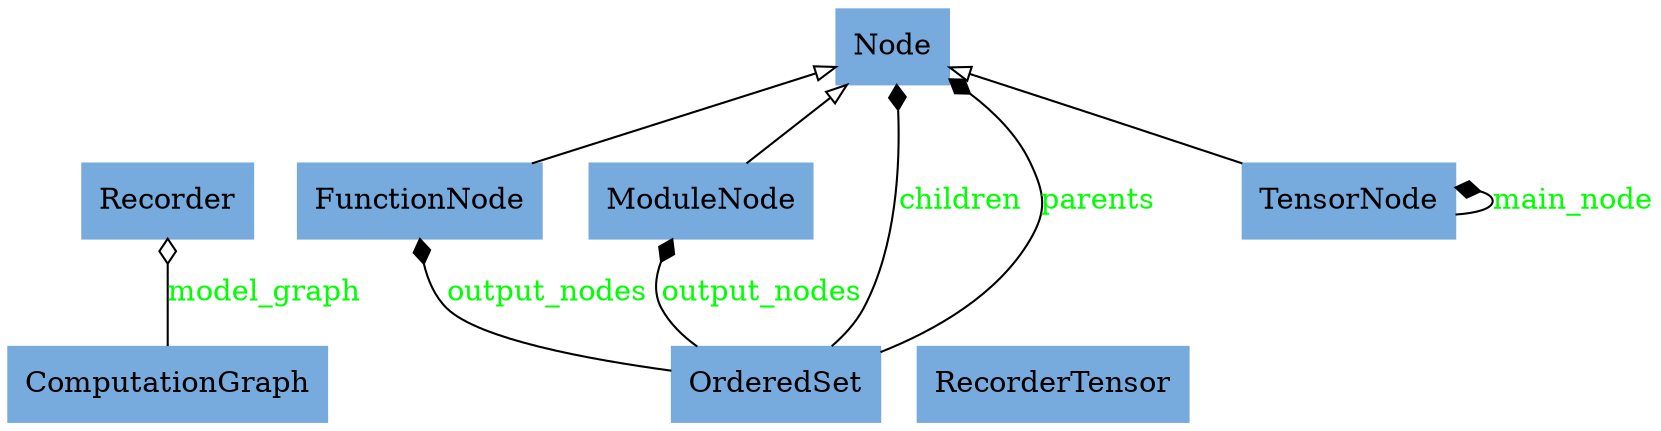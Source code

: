 digraph "classes_metinor_visualization" {
rankdir=BT
charset="utf-8"
"metinor.metinor.visualization.architecture.computation_graph.ComputationGraph" [color="#77AADD", fontcolor="black", label=<ComputationGraph>, shape="record", style="filled"];
"metinor.metinor.visualization.architecture.computation_node.compute_node.FunctionNode" [color="#77AADD", fontcolor="black", label=<FunctionNode>, shape="record", style="filled"];
"metinor.metinor.visualization.architecture.computation_node.compute_node.ModuleNode" [color="#77AADD", fontcolor="black", label=<ModuleNode>, shape="record", style="filled"];
"metinor.metinor.visualization.architecture.computation_node.base_node.Node" [color="#77AADD", fontcolor="black", label=<Node>, shape="record", style="filled"];
"metinor.metinor.visualization.architecture.utils.OrderedSet" [color="#77AADD", fontcolor="black", label=<OrderedSet>, shape="record", style="filled"];
"metinor.metinor.visualization.architecture.recorder_tensor.Recorder" [color="#77AADD", fontcolor="black", label=<Recorder>, shape="record", style="filled"];
"metinor.metinor.visualization.architecture.recorder_tensor.RecorderTensor" [color="#77AADD", fontcolor="black", label=<RecorderTensor>, shape="record", style="filled"];
"metinor.metinor.visualization.architecture.computation_node.compute_node.TensorNode" [color="#77AADD", fontcolor="black", label=<TensorNode>, shape="record", style="filled"];
"metinor.metinor.visualization.architecture.computation_node.compute_node.FunctionNode" -> "metinor.metinor.visualization.architecture.computation_node.base_node.Node" [arrowhead="empty", arrowtail="none"];
"metinor.metinor.visualization.architecture.computation_node.compute_node.ModuleNode" -> "metinor.metinor.visualization.architecture.computation_node.base_node.Node" [arrowhead="empty", arrowtail="none"];
"metinor.metinor.visualization.architecture.computation_node.compute_node.TensorNode" -> "metinor.metinor.visualization.architecture.computation_node.base_node.Node" [arrowhead="empty", arrowtail="none"];
"metinor.metinor.visualization.architecture.computation_node.compute_node.TensorNode" -> "metinor.metinor.visualization.architecture.computation_node.compute_node.TensorNode" [arrowhead="diamond", arrowtail="none", fontcolor="green", label="main_node", style="solid"];
"metinor.metinor.visualization.architecture.utils.OrderedSet" -> "metinor.metinor.visualization.architecture.computation_node.base_node.Node" [arrowhead="diamond", arrowtail="none", fontcolor="green", label="children", style="solid"];
"metinor.metinor.visualization.architecture.utils.OrderedSet" -> "metinor.metinor.visualization.architecture.computation_node.base_node.Node" [arrowhead="diamond", arrowtail="none", fontcolor="green", label="parents", style="solid"];
"metinor.metinor.visualization.architecture.utils.OrderedSet" -> "metinor.metinor.visualization.architecture.computation_node.compute_node.FunctionNode" [arrowhead="diamond", arrowtail="none", fontcolor="green", label="output_nodes", style="solid"];
"metinor.metinor.visualization.architecture.utils.OrderedSet" -> "metinor.metinor.visualization.architecture.computation_node.compute_node.ModuleNode" [arrowhead="diamond", arrowtail="none", fontcolor="green", label="output_nodes", style="solid"];
"metinor.metinor.visualization.architecture.computation_graph.ComputationGraph" -> "metinor.metinor.visualization.architecture.recorder_tensor.Recorder" [arrowhead="odiamond", arrowtail="none", fontcolor="green", label="model_graph", style="solid"];
}
